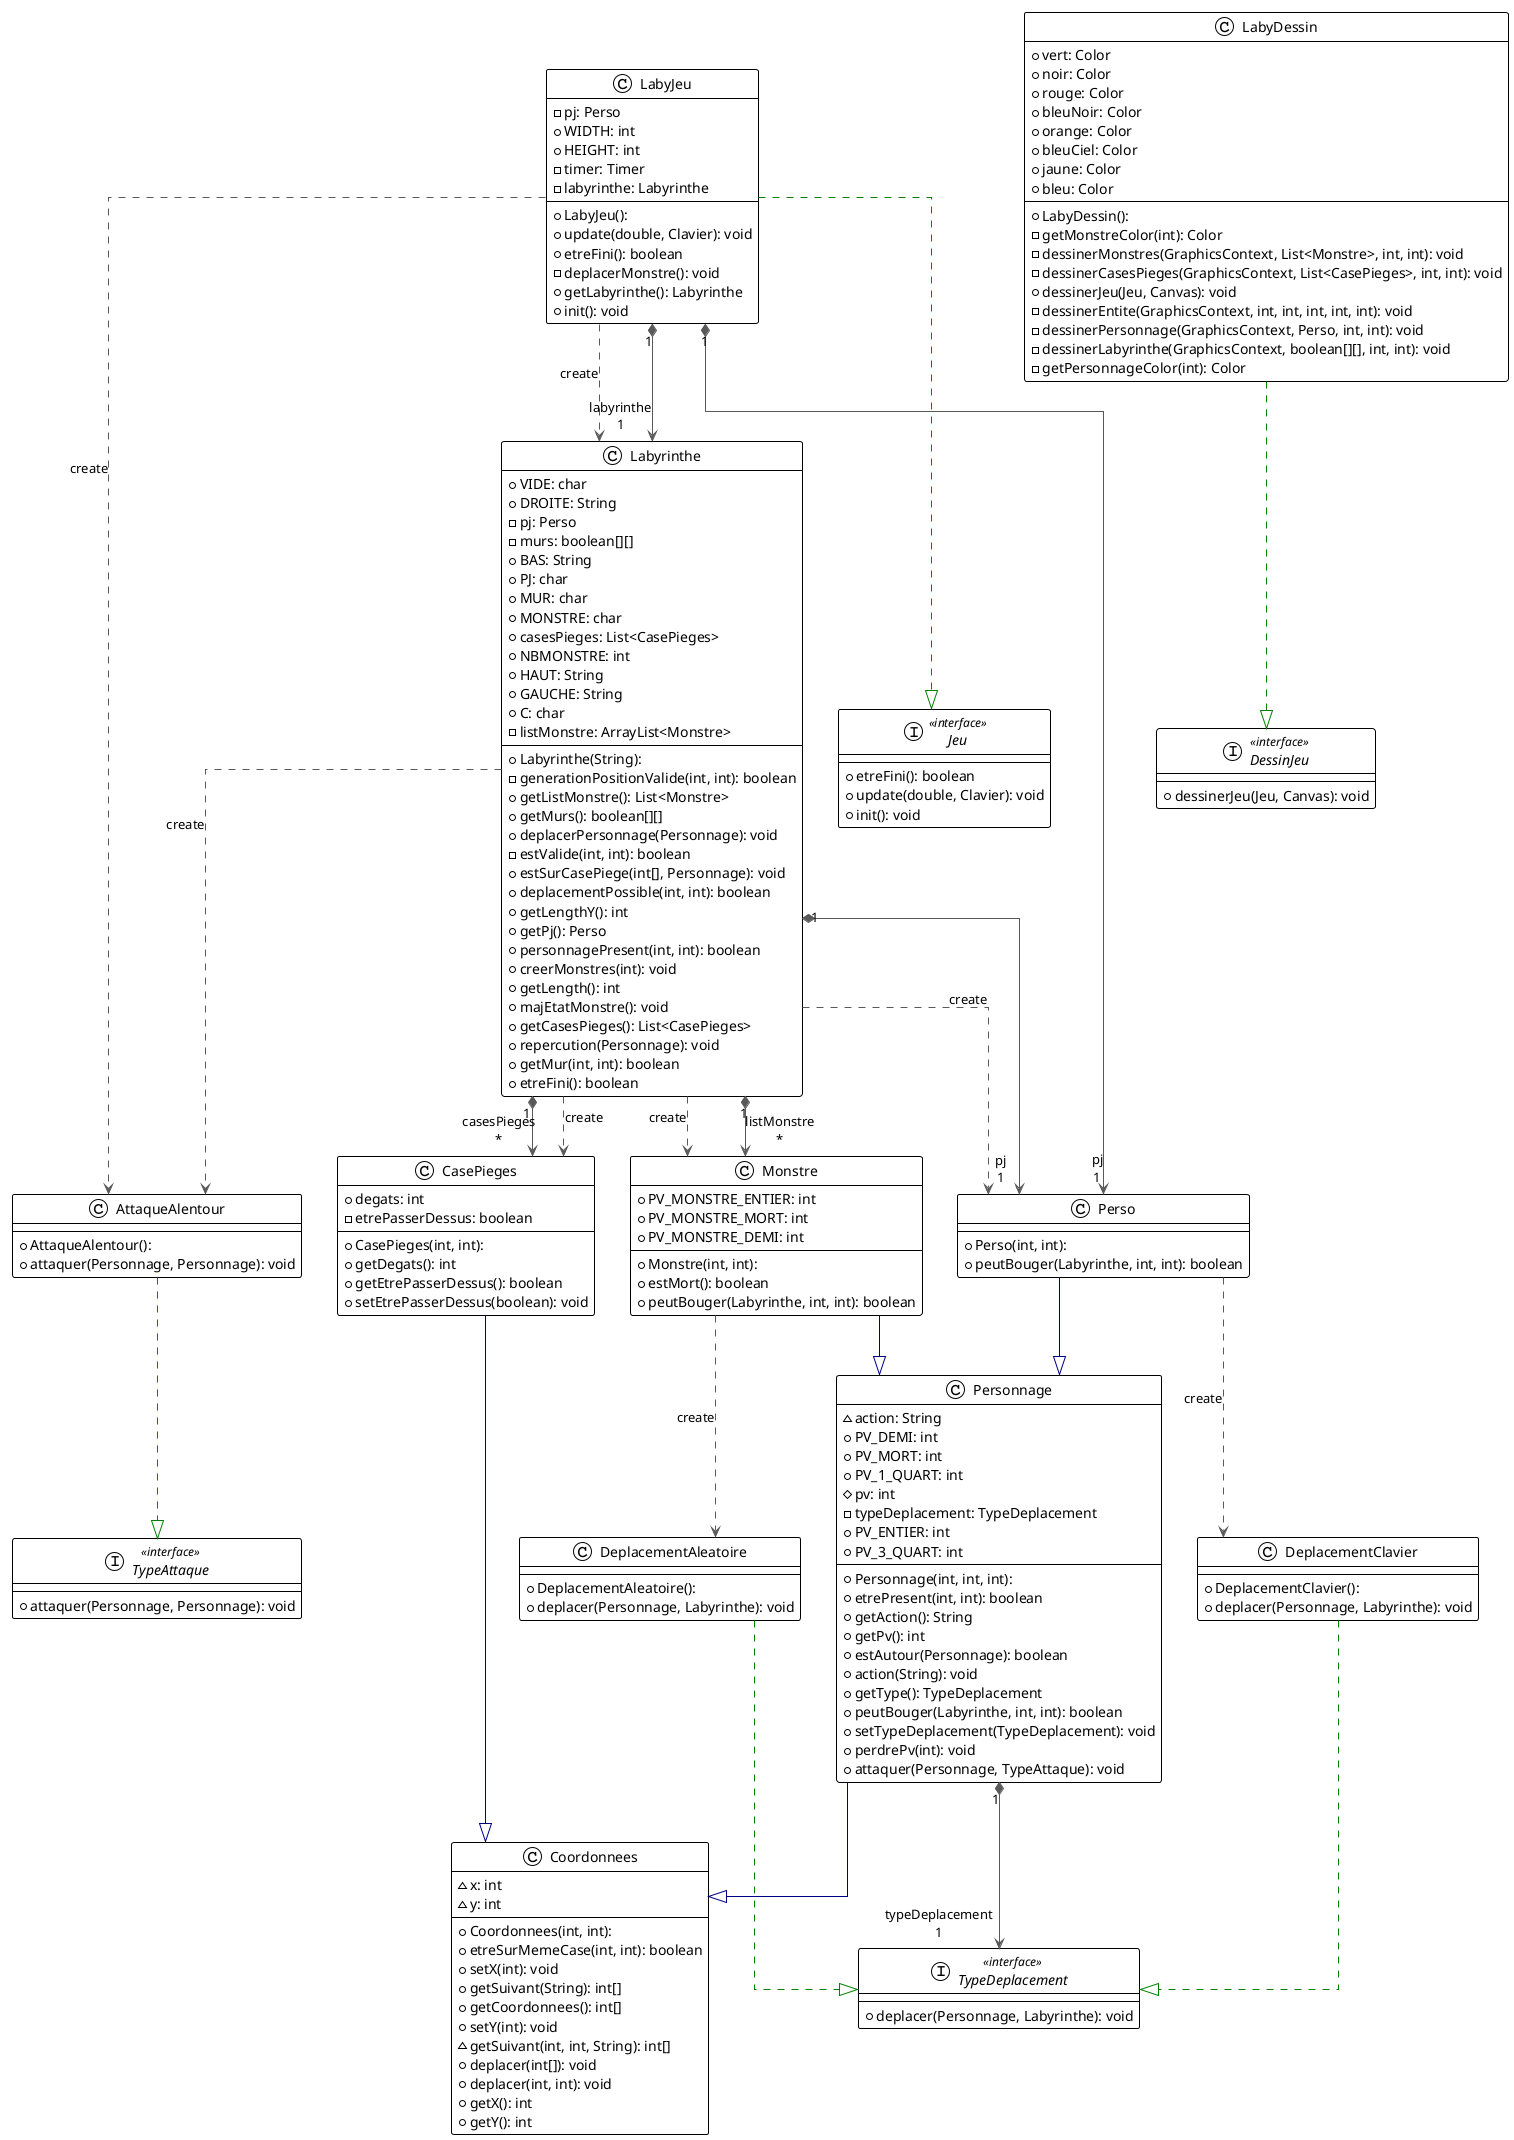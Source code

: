 @startuml

!theme plain
top to bottom direction
skinparam linetype ortho

class AttaqueAlentour {
  + AttaqueAlentour(): 
  + attaquer(Personnage, Personnage): void
}
class CasePieges {
  + CasePieges(int, int): 
  + degats: int
  - etrePasserDessus: boolean
  + getDegats(): int
  + getEtrePasserDessus(): boolean
  + setEtrePasserDessus(boolean): void
}
class Coordonnees {
  + Coordonnees(int, int): 
  ~ x: int
  ~ y: int
  + etreSurMemeCase(int, int): boolean
  + setX(int): void
  + getSuivant(String): int[]
  + getCoordonnees(): int[]
  + setY(int): void
  ~ getSuivant(int, int, String): int[]
  + deplacer(int[]): void
  + deplacer(int, int): void
  + getX(): int
  + getY(): int
}
class DeplacementAleatoire {
  + DeplacementAleatoire(): 
  + deplacer(Personnage, Labyrinthe): void
}
class DeplacementClavier {
  + DeplacementClavier(): 
  + deplacer(Personnage, Labyrinthe): void
}
interface DessinJeu << interface >> {
  + dessinerJeu(Jeu, Canvas): void
}
interface Jeu << interface >> {
  + etreFini(): boolean
  + update(double, Clavier): void
  + init(): void
}
class LabyDessin {
  + LabyDessin(): 
  + vert: Color
  + noir: Color
  + rouge: Color
  + bleuNoir: Color
  + orange: Color
  + bleuCiel: Color
  + jaune: Color
  + bleu: Color
  - getMonstreColor(int): Color
  - dessinerMonstres(GraphicsContext, List<Monstre>, int, int): void
  - dessinerCasesPieges(GraphicsContext, List<CasePieges>, int, int): void
  + dessinerJeu(Jeu, Canvas): void
  - dessinerEntite(GraphicsContext, int, int, int, int, int): void
  - dessinerPersonnage(GraphicsContext, Perso, int, int): void
  - dessinerLabyrinthe(GraphicsContext, boolean[][], int, int): void
  - getPersonnageColor(int): Color
}
class LabyJeu {
  + LabyJeu(): 
  - pj: Perso
  + WIDTH: int
  + HEIGHT: int
  - timer: Timer
  - labyrinthe: Labyrinthe
  + update(double, Clavier): void
  + etreFini(): boolean
  - deplacerMonstre(): void
  + getLabyrinthe(): Labyrinthe
  + init(): void
}
class Labyrinthe {
  + Labyrinthe(String): 
  + VIDE: char
  + DROITE: String
  - pj: Perso
  - murs: boolean[][]
  + BAS: String
  + PJ: char
  + MUR: char
  + MONSTRE: char
  + casesPieges: List<CasePieges>
  + NBMONSTRE: int
  + HAUT: String
  + GAUCHE: String
  + C: char
  - listMonstre: ArrayList<Monstre>
  - generationPositionValide(int, int): boolean
  + getListMonstre(): List<Monstre>
  + getMurs(): boolean[][]
  + deplacerPersonnage(Personnage): void
  - estValide(int, int): boolean
  + estSurCasePiege(int[], Personnage): void
  + deplacementPossible(int, int): boolean
  + getLengthY(): int
  + getPj(): Perso
  + personnagePresent(int, int): boolean
  + creerMonstres(int): void
  + getLength(): int
  + majEtatMonstre(): void
  + getCasesPieges(): List<CasePieges>
  + repercution(Personnage): void
  + getMur(int, int): boolean
  + etreFini(): boolean
}
class Monstre {
  + Monstre(int, int): 
  + PV_MONSTRE_ENTIER: int
  + PV_MONSTRE_MORT: int
  + PV_MONSTRE_DEMI: int
  + estMort(): boolean
  + peutBouger(Labyrinthe, int, int): boolean
}
class Perso {
  + Perso(int, int): 
  + peutBouger(Labyrinthe, int, int): boolean
}
class Personnage {
  + Personnage(int, int, int): 
  ~ action: String
  + PV_DEMI: int
  + PV_MORT: int
  + PV_1_QUART: int
  # pv: int
  - typeDeplacement: TypeDeplacement
  + PV_ENTIER: int
  + PV_3_QUART: int
  + etrePresent(int, int): boolean
  + getAction(): String
  + getPv(): int
  + estAutour(Personnage): boolean
  + action(String): void
  + getType(): TypeDeplacement
  + peutBouger(Labyrinthe, int, int): boolean
  + setTypeDeplacement(TypeDeplacement): void
  + perdrePv(int): void
  + attaquer(Personnage, TypeAttaque): void
}
interface TypeAttaque << interface >> {
  + attaquer(Personnage, Personnage): void
}
interface TypeDeplacement << interface >> {
  + deplacer(Personnage, Labyrinthe): void
}

AttaqueAlentour       -[#008200,dashed]-^  TypeAttaque          
CasePieges            -[#000082,plain]-^  Coordonnees          
DeplacementAleatoire  -[#008200,dashed]-^  TypeDeplacement      
DeplacementClavier    -[#008200,dashed]-^  TypeDeplacement      
LabyDessin            -[#008200,dashed]-^  DessinJeu            
LabyJeu               -[#595959,dashed]->  AttaqueAlentour      : "«create»"
LabyJeu               -[#008200,dashed]-^  Jeu                  
LabyJeu               -[#595959,dashed]->  Labyrinthe           : "«create»"
LabyJeu              "1" *-[#595959,plain]-> "labyrinthe\n1" Labyrinthe           
LabyJeu              "1" *-[#595959,plain]-> "pj\n1" Perso                
Labyrinthe            -[#595959,dashed]->  AttaqueAlentour      : "«create»"
Labyrinthe           "1" *-[#595959,plain]-> "casesPieges\n*" CasePieges           
Labyrinthe            -[#595959,dashed]->  CasePieges           : "«create»"
Labyrinthe            -[#595959,dashed]->  Monstre              : "«create»"
Labyrinthe           "1" *-[#595959,plain]-> "listMonstre\n*" Monstre              
Labyrinthe           "1" *-[#595959,plain]-> "pj\n1" Perso                
Labyrinthe            -[#595959,dashed]->  Perso                : "«create»"
Monstre               -[#595959,dashed]->  DeplacementAleatoire : "«create»"
Monstre               -[#000082,plain]-^  Personnage           
Perso                 -[#595959,dashed]->  DeplacementClavier   : "«create»"
Perso                 -[#000082,plain]-^  Personnage           
Personnage            -[#000082,plain]-^  Coordonnees          
Personnage           "1" *-[#595959,plain]-> "typeDeplacement\n1" TypeDeplacement      
@enduml
